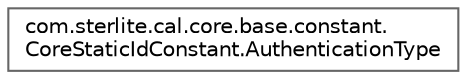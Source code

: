digraph "Graphical Class Hierarchy"
{
 // LATEX_PDF_SIZE
  bgcolor="transparent";
  edge [fontname=Helvetica,fontsize=10,labelfontname=Helvetica,labelfontsize=10];
  node [fontname=Helvetica,fontsize=10,shape=box,height=0.2,width=0.4];
  rankdir="LR";
  Node0 [id="Node000000",label="com.sterlite.cal.core.base.constant.\lCoreStaticIdConstant.AuthenticationType",height=0.2,width=0.4,color="grey40", fillcolor="white", style="filled",URL="$enumcom_1_1sterlite_1_1cal_1_1core_1_1base_1_1constant_1_1_core_static_id_constant_1_1_authentication_type.html",tooltip=" "];
}
